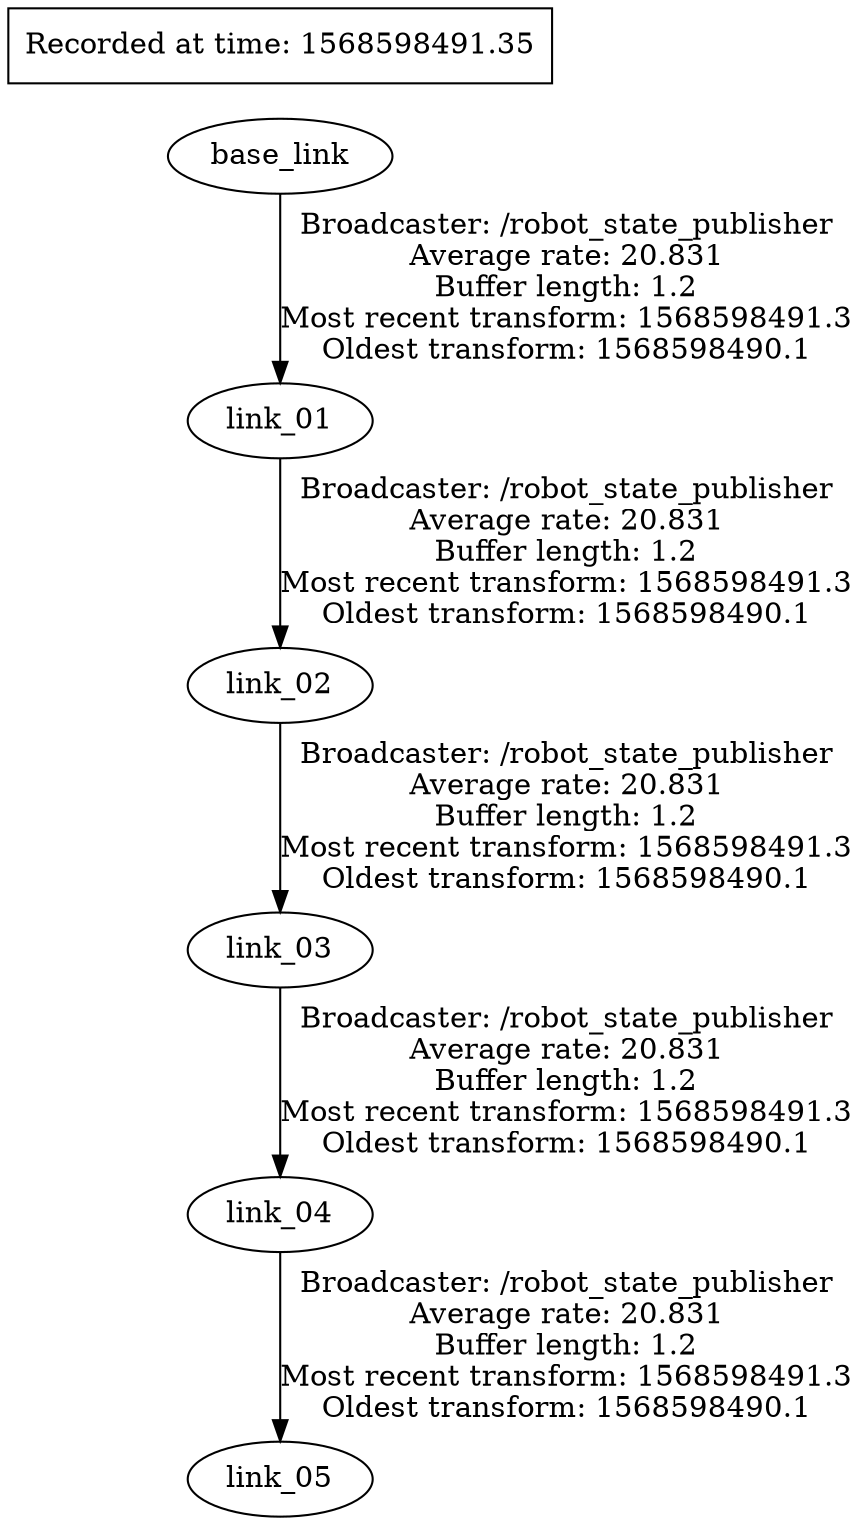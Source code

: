 digraph graphname {
	graph [bb="0,0,309.5,724",
		compound=True,
		rank=same,
		rankdir=TB,
		ranksep=0.2
	];
	node [label="\N"];
	base_link	 [height=0.5,
		label=base_link,
		pos="101.5,653",
		shape=ellipse,
		width=1.2277];
	link_01	 [height=0.5,
		label=link_01,
		pos="101.5,526",
		shape=ellipse,
		width=1.0471];
	base_link -> link_01	 [label="Broadcaster: /robot_state_publisher\nAverage rate: 20.831\nBuffer length: 1.2\nMost recent transform: 1568598491.3\nOldest transform: 1568598490.1",
		lp="205.5,589.5",
		penwidth=1,
		pos="e,101.5,544.16 101.5,634.8 101.5,613.77 101.5,578.91 101.5,554.32"];
	link_02	 [height=0.5,
		label=link_02,
		pos="101.5,399",
		shape=ellipse,
		width=1.0471];
	link_01 -> link_02	 [label="Broadcaster: /robot_state_publisher\nAverage rate: 20.831\nBuffer length: 1.2\nMost recent transform: 1568598491.3\nOldest transform: 1568598490.1",
		lp="205.5,462.5",
		penwidth=1,
		pos="e,101.5,417.16 101.5,507.8 101.5,486.77 101.5,451.91 101.5,427.32"];
	link_03	 [height=0.5,
		label=link_03,
		pos="101.5,272",
		shape=ellipse,
		width=1.0471];
	link_02 -> link_03	 [label="Broadcaster: /robot_state_publisher\nAverage rate: 20.831\nBuffer length: 1.2\nMost recent transform: 1568598491.3\nOldest transform: 1568598490.1",
		lp="205.5,335.5",
		penwidth=1,
		pos="e,101.5,290.16 101.5,380.8 101.5,359.77 101.5,324.91 101.5,300.32"];
	link_04	 [height=0.5,
		label=link_04,
		pos="101.5,145",
		shape=ellipse,
		width=1.0471];
	link_03 -> link_04	 [label="Broadcaster: /robot_state_publisher\nAverage rate: 20.831\nBuffer length: 1.2\nMost recent transform: 1568598491.3\nOldest transform: 1568598490.1",
		lp="205.5,208.5",
		penwidth=1,
		pos="e,101.5,163.16 101.5,253.8 101.5,232.77 101.5,197.91 101.5,173.32"];
	link_05	 [height=0.5,
		label=link_05,
		pos="101.5,18",
		shape=ellipse,
		width=1.0471];
	link_04 -> link_05	 [label="Broadcaster: /robot_state_publisher\nAverage rate: 20.831\nBuffer length: 1.2\nMost recent transform: 1568598491.3\nOldest transform: 1568598490.1",
		lp="205.5,81.5",
		penwidth=1,
		pos="e,101.5,36.162 101.5,126.8 101.5,105.77 101.5,70.909 101.5,46.324"];
	"_22Recorded_20at_20time_3A_201568598491.35_22"	 [height=0.5,
		label="Recorded at time: 1568598491.35",
		pos="101.5,706",
		shape=box,
		width=2.8194];
	"_22Recorded_20at_20time_3A_201568598491.35_22" -> base_link	 [penwidth=1,
		pos="e,101.5,671.09 101.5,687.76 101.5,685.66 101.5,683.47 101.5,681.27",
		style=invis];
}
